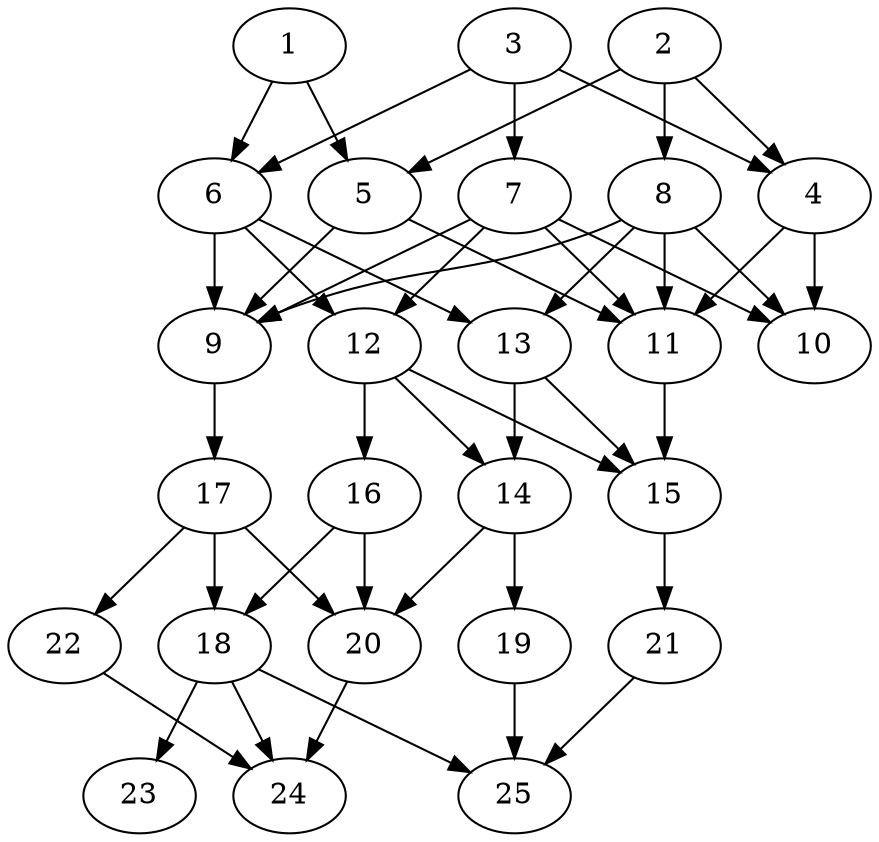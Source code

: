 // DAG automatically generated by daggen at Thu Oct  3 14:00:39 2019
// ./daggen --dot -n 25 --ccr 0.4 --fat 0.5 --regular 0.5 --density 0.7 --mindata 5242880 --maxdata 52428800 
digraph G {
  1 [size="23150080", alpha="0.13", expect_size="9260032"] 
  1 -> 5 [size ="9260032"]
  1 -> 6 [size ="9260032"]
  2 [size="127203840", alpha="0.02", expect_size="50881536"] 
  2 -> 4 [size ="50881536"]
  2 -> 5 [size ="50881536"]
  2 -> 8 [size ="50881536"]
  3 [size="82575360", alpha="0.19", expect_size="33030144"] 
  3 -> 4 [size ="33030144"]
  3 -> 6 [size ="33030144"]
  3 -> 7 [size ="33030144"]
  4 [size="104038400", alpha="0.16", expect_size="41615360"] 
  4 -> 10 [size ="41615360"]
  4 -> 11 [size ="41615360"]
  5 [size="22888960", alpha="0.16", expect_size="9155584"] 
  5 -> 9 [size ="9155584"]
  5 -> 11 [size ="9155584"]
  6 [size="60554240", alpha="0.12", expect_size="24221696"] 
  6 -> 9 [size ="24221696"]
  6 -> 12 [size ="24221696"]
  6 -> 13 [size ="24221696"]
  7 [size="111249920", alpha="0.15", expect_size="44499968"] 
  7 -> 9 [size ="44499968"]
  7 -> 10 [size ="44499968"]
  7 -> 11 [size ="44499968"]
  7 -> 12 [size ="44499968"]
  8 [size="73587200", alpha="0.00", expect_size="29434880"] 
  8 -> 9 [size ="29434880"]
  8 -> 10 [size ="29434880"]
  8 -> 11 [size ="29434880"]
  8 -> 13 [size ="29434880"]
  9 [size="86005760", alpha="0.16", expect_size="34402304"] 
  9 -> 17 [size ="34402304"]
  10 [size="81070080", alpha="0.13", expect_size="32428032"] 
  11 [size="43688960", alpha="0.16", expect_size="17475584"] 
  11 -> 15 [size ="17475584"]
  12 [size="118438400", alpha="0.13", expect_size="47375360"] 
  12 -> 14 [size ="47375360"]
  12 -> 15 [size ="47375360"]
  12 -> 16 [size ="47375360"]
  13 [size="129684480", alpha="0.14", expect_size="51873792"] 
  13 -> 14 [size ="51873792"]
  13 -> 15 [size ="51873792"]
  14 [size="125068800", alpha="0.16", expect_size="50027520"] 
  14 -> 19 [size ="50027520"]
  14 -> 20 [size ="50027520"]
  15 [size="100997120", alpha="0.03", expect_size="40398848"] 
  15 -> 21 [size ="40398848"]
  16 [size="79134720", alpha="0.02", expect_size="31653888"] 
  16 -> 18 [size ="31653888"]
  16 -> 20 [size ="31653888"]
  17 [size="31639040", alpha="0.03", expect_size="12655616"] 
  17 -> 18 [size ="12655616"]
  17 -> 20 [size ="12655616"]
  17 -> 22 [size ="12655616"]
  18 [size="122708480", alpha="0.19", expect_size="49083392"] 
  18 -> 23 [size ="49083392"]
  18 -> 24 [size ="49083392"]
  18 -> 25 [size ="49083392"]
  19 [size="125081600", alpha="0.03", expect_size="50032640"] 
  19 -> 25 [size ="50032640"]
  20 [size="100439040", alpha="0.00", expect_size="40175616"] 
  20 -> 24 [size ="40175616"]
  21 [size="59151360", alpha="0.20", expect_size="23660544"] 
  21 -> 25 [size ="23660544"]
  22 [size="36746240", alpha="0.18", expect_size="14698496"] 
  22 -> 24 [size ="14698496"]
  23 [size="114424320", alpha="0.09", expect_size="45769728"] 
  24 [size="81121280", alpha="0.14", expect_size="32448512"] 
  25 [size="55301120", alpha="0.02", expect_size="22120448"] 
}
